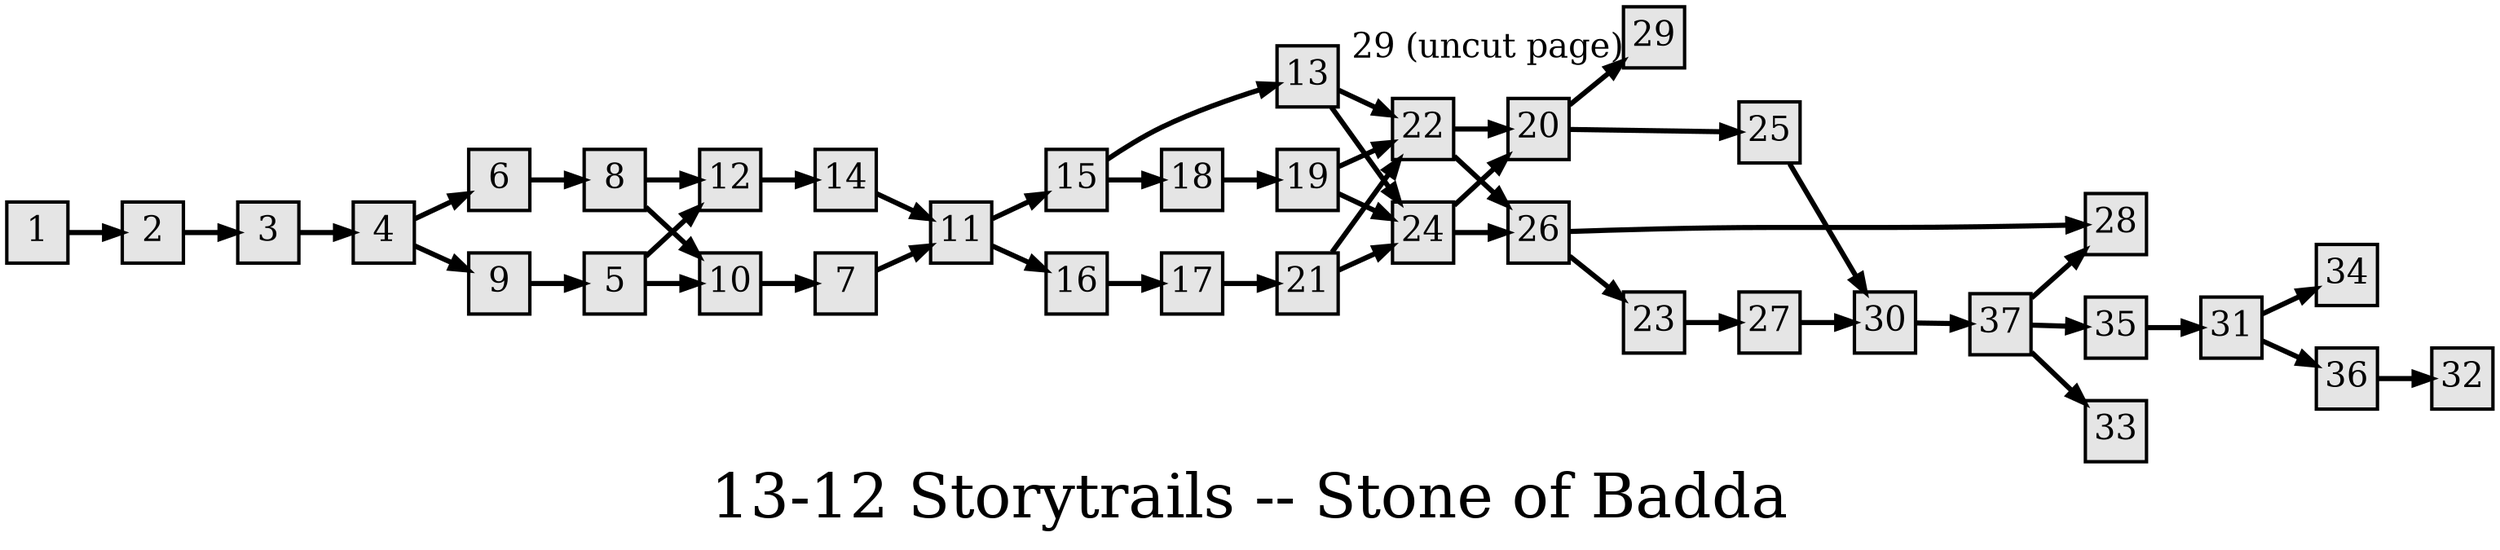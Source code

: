 digraph g{
  graph [ label="13-12 Storytrails -- Stone of Badda" rankdir=LR, ordering=out, fontsize=36, nodesep="0.35", ranksep="0.45"];
  node  [shape=rect, penwidth=2, fontsize=20, style=filled, fillcolor=grey90, margin="0,0", labelfloat=true, regular=true, fixedsize=true];
  edge  [labelfloat=true, penwidth=3, fontsize=12];
  // ---;
  // group  : Katz;
  // id     : 13-12;
  // gbid   : 2486;
  // series : Storytrails;
  // title  : Stone of Badda;
  // author : Allen Sharp;
  // credit:;
  // - name : Ryan Leach;
  // role : encoder;
  // date : 2017-08-18;
  // - name : Jeremy Douglass;
  // role : editor;
  // date : 2018-04-28;
  // render:;
  // - name   : small;
  // styles : gvStyles-small.txt;
  // engine : dot;
  // comment: >;
  
  // ---;
  
  // From | To | Label;
  
  1 -> 2;
  2 -> 3;
  3 -> 4;
  4 -> 6;
  4 -> 9;
  5 -> 12;
  5 -> 10;
  6 -> 8;
  7 -> 11;
  8 -> 12;
  8 -> 10;
  9 -> 5;
  10 -> 7;
  11 -> 15;
  11 -> 16;
  12 -> 14;
  13 -> 22;
  13 -> 24;
  14 -> 11;
  15 -> 13;
  15 -> 18;
  16 -> 17;
  17 -> 21;
  18 -> 19;
  19 -> 22;
  19 -> 24;
  20 -> 29;
  20 -> 25;
  21 -> 22;
  21 -> 24;
  22 -> 20;
  22 -> 26;
  23 -> 27;
  24 -> 20;
  24 -> 26;
  25 -> 30;
  26 -> 28;
  26 -> 23;
  27 -> 30;
  29	[ xlabel="29 (uncut page)" ];
  30 -> 37;
  31 -> 34;
  31 -> 36;
  35 -> 31;
  36 -> 32;
  37 -> 28;
  37 -> 35;
  37 -> 33;
}

